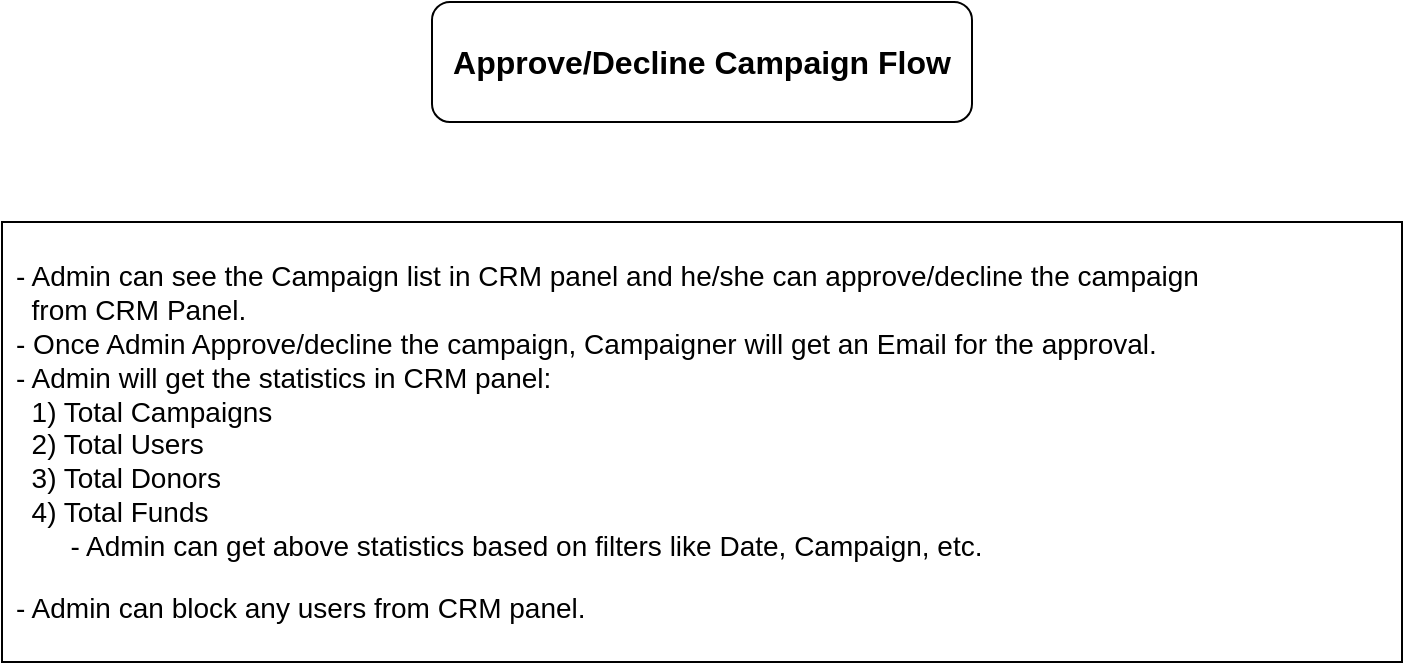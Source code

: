 <mxfile version="13.10.0" type="device"><diagram id="11lE6gkPF17q0ylClUsx" name="Page-1"><mxGraphModel dx="1186" dy="636" grid="1" gridSize="10" guides="1" tooltips="1" connect="1" arrows="1" fold="1" page="1" pageScale="1" pageWidth="827" pageHeight="1169" math="0" shadow="0"><root><mxCell id="0"/><mxCell id="1" parent="0"/><mxCell id="f6Pb9C64fAV7MQe95wbQ-1" value="&lt;b&gt;&lt;font style=&quot;font-size: 16px&quot;&gt;Approve/Decline Campaign Flow&lt;/font&gt;&lt;/b&gt;" style="rounded=1;whiteSpace=wrap;html=1;" vertex="1" parent="1"><mxGeometry x="279" y="40" width="270" height="60" as="geometry"/></mxCell><mxCell id="f6Pb9C64fAV7MQe95wbQ-3" value="&lt;span style=&quot;font-size: 14px&quot;&gt;- Admin can see the Campaign list in CRM panel and he/she can approve/decline the campaign&amp;nbsp;&lt;/span&gt;&lt;br style=&quot;font-size: 14px&quot;&gt;&lt;span style=&quot;font-size: 14px&quot;&gt;&amp;nbsp; from CRM Panel.&lt;/span&gt;&lt;br style=&quot;font-size: 14px&quot;&gt;&lt;span style=&quot;font-size: 14px&quot;&gt;- Once Admin Approve/decline the campaign, Campaigner will get an Email for the approval.&lt;/span&gt;&lt;br style=&quot;font-size: 14px&quot;&gt;&lt;span style=&quot;font-size: 14px&quot;&gt;- Admin will get the statistics in CRM panel:&lt;/span&gt;&lt;br style=&quot;font-size: 14px&quot;&gt;&lt;span style=&quot;font-size: 14px&quot;&gt;&amp;nbsp; 1) Total Campaigns&lt;/span&gt;&lt;br style=&quot;font-size: 14px&quot;&gt;&lt;span style=&quot;font-size: 14px&quot;&gt;&amp;nbsp; 2) Total Users&lt;/span&gt;&lt;br style=&quot;font-size: 14px&quot;&gt;&lt;span style=&quot;font-size: 14px&quot;&gt;&amp;nbsp; 3) Total Donors&lt;/span&gt;&lt;br style=&quot;font-size: 14px&quot;&gt;&lt;span style=&quot;font-size: 14px&quot;&gt;&amp;nbsp; 4) Total Funds&lt;/span&gt;&lt;br style=&quot;font-size: 14px&quot;&gt;&lt;span style=&quot;font-size: 14px&quot;&gt;&amp;nbsp; &amp;nbsp; &amp;nbsp; &amp;nbsp;- Admin can get above statistics based on filters like Date, Campaign, etc.&amp;nbsp;&lt;/span&gt;&lt;br style=&quot;font-size: 14px&quot;&gt;&lt;br style=&quot;font-size: 14px&quot;&gt;&lt;span style=&quot;font-size: 14px&quot;&gt;- Admin can block any users from CRM panel.&lt;/span&gt;" style="rounded=0;whiteSpace=wrap;html=1;align=left;spacingLeft=5;spacingRight=5;" vertex="1" parent="1"><mxGeometry x="64" y="150" width="700" height="220" as="geometry"/></mxCell></root></mxGraphModel></diagram></mxfile>
